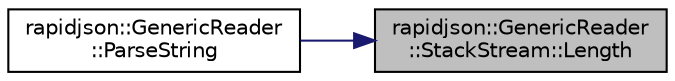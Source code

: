 digraph "rapidjson::GenericReader::StackStream::Length"
{
 // INTERACTIVE_SVG=YES
 // LATEX_PDF_SIZE
  edge [fontname="Helvetica",fontsize="10",labelfontname="Helvetica",labelfontsize="10"];
  node [fontname="Helvetica",fontsize="10",shape=record];
  rankdir="RL";
  Node5 [label="rapidjson::GenericReader\l::StackStream::Length",height=0.2,width=0.4,color="black", fillcolor="grey75", style="filled", fontcolor="black",tooltip=" "];
  Node5 -> Node6 [dir="back",color="midnightblue",fontsize="10",style="solid",fontname="Helvetica"];
  Node6 [label="rapidjson::GenericReader\l::ParseString",height=0.2,width=0.4,color="black", fillcolor="white", style="filled",URL="$classrapidjson_1_1_generic_reader.html#ac8b138efb06521b899fde5cf7355d4f9",tooltip=" "];
}
